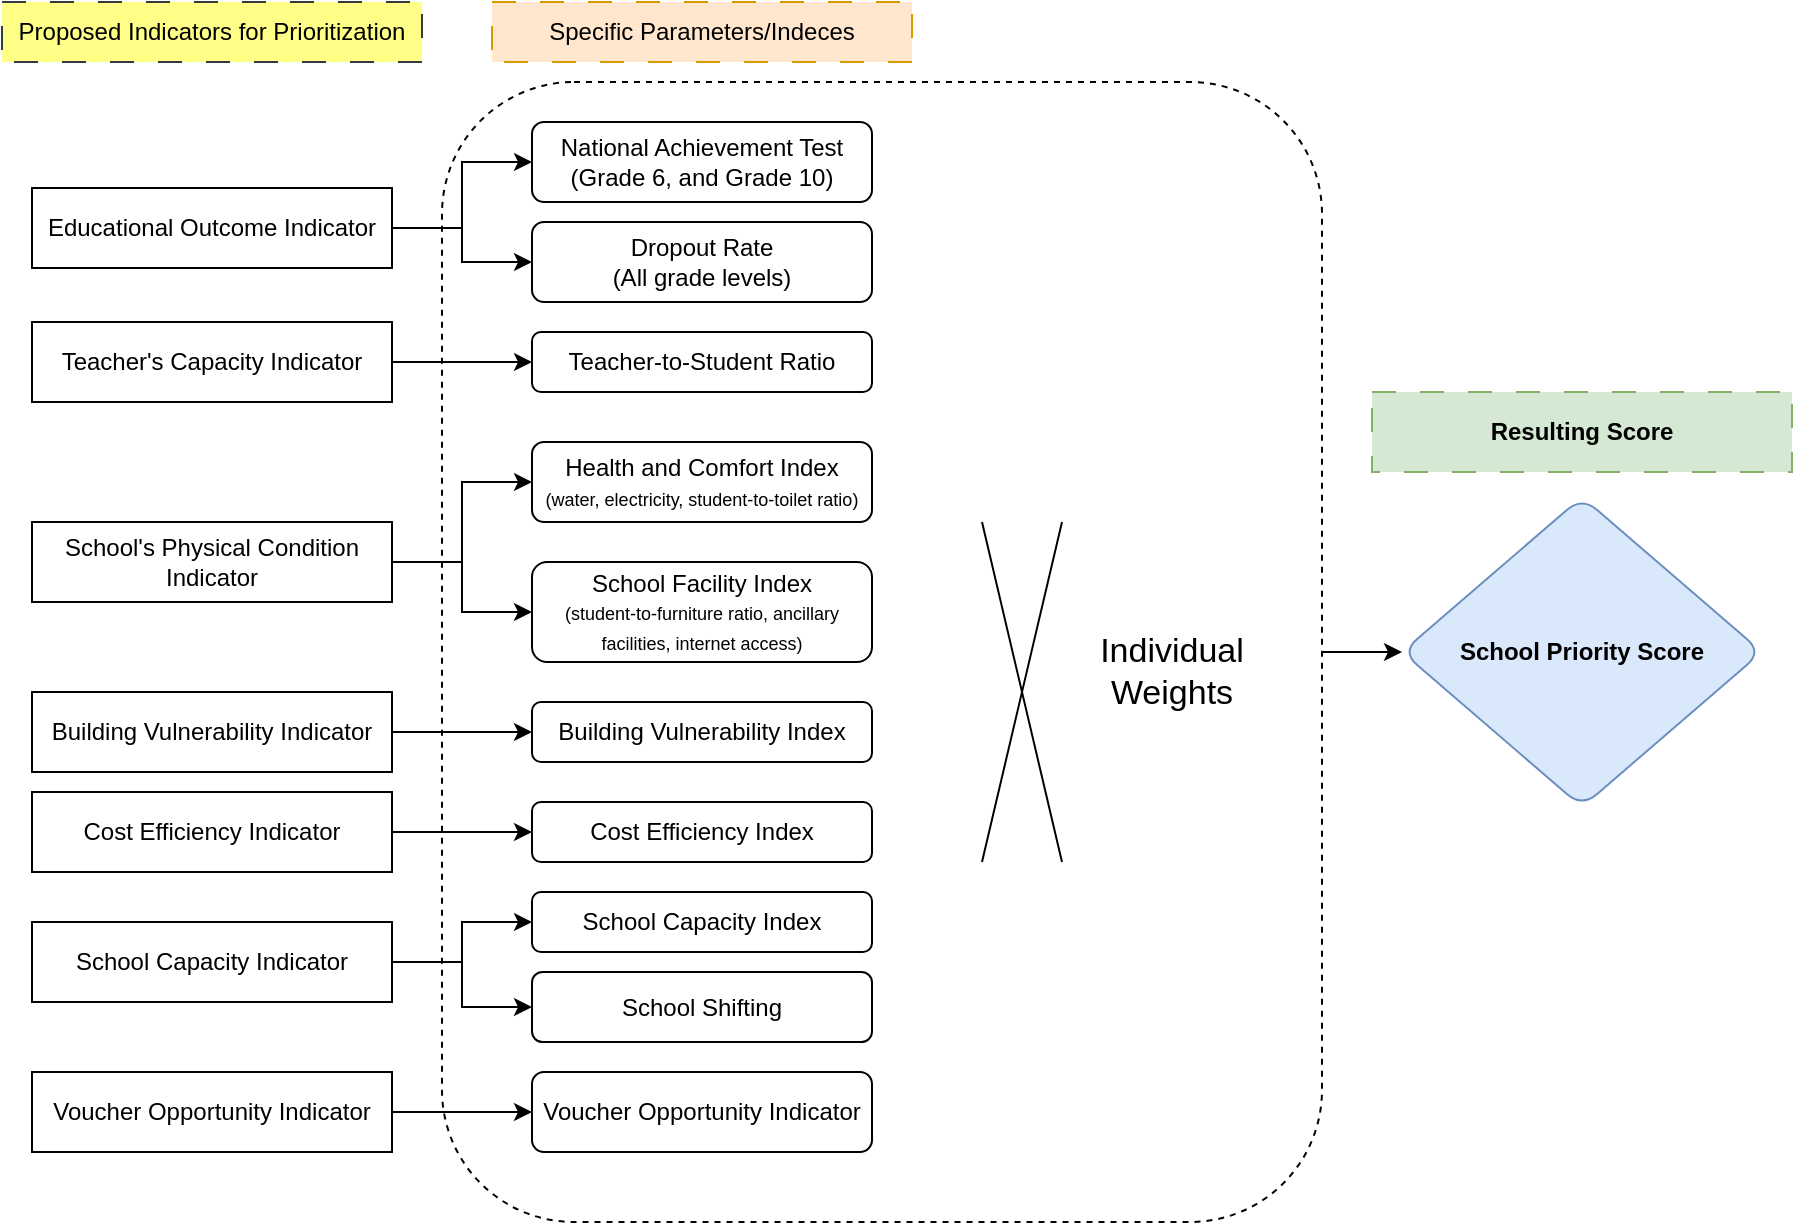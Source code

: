 <mxfile version="27.2.0" pages="2">
  <diagram name="General prioritization" id="dZrU0kMsjJ5C0qUi8lvo">
    <mxGraphModel dx="827" dy="439" grid="1" gridSize="10" guides="1" tooltips="1" connect="1" arrows="1" fold="1" page="1" pageScale="1" pageWidth="1400" pageHeight="850" math="0" shadow="0">
      <root>
        <mxCell id="0" />
        <mxCell id="1" parent="0" />
        <mxCell id="vic8FIyBIyHEnbwLf0WX-36" value="" style="edgeStyle=orthogonalEdgeStyle;rounded=0;orthogonalLoop=1;jettySize=auto;html=1;" parent="1" source="BNtDZjOPGP3XTsJQUTeh-1" target="vic8FIyBIyHEnbwLf0WX-35" edge="1">
          <mxGeometry relative="1" as="geometry" />
        </mxCell>
        <mxCell id="BNtDZjOPGP3XTsJQUTeh-1" value="" style="rounded=1;whiteSpace=wrap;html=1;dashed=1;fillColor=none;movable=1;resizable=1;rotatable=1;deletable=1;editable=1;locked=0;connectable=1;" parent="1" vertex="1">
          <mxGeometry x="310" y="180" width="440" height="570" as="geometry" />
        </mxCell>
        <mxCell id="BNtDZjOPGP3XTsJQUTeh-2" value="Proposed Indicators for Prioritization" style="text;html=1;align=center;verticalAlign=middle;whiteSpace=wrap;rounded=0;dashed=1;dashPattern=12 12;strokeColor=#36393d;fillColor=#ffff88;" parent="1" vertex="1">
          <mxGeometry x="90" y="140" width="210" height="30" as="geometry" />
        </mxCell>
        <mxCell id="XTur4s0cb5oGFLy252QC-3" style="edgeStyle=orthogonalEdgeStyle;rounded=0;orthogonalLoop=1;jettySize=auto;html=1;entryX=0;entryY=0.5;entryDx=0;entryDy=0;" edge="1" parent="1" source="BNtDZjOPGP3XTsJQUTeh-5" target="BNtDZjOPGP3XTsJQUTeh-13">
          <mxGeometry relative="1" as="geometry" />
        </mxCell>
        <mxCell id="XTur4s0cb5oGFLy252QC-4" style="edgeStyle=orthogonalEdgeStyle;rounded=0;orthogonalLoop=1;jettySize=auto;html=1;entryX=0;entryY=0.5;entryDx=0;entryDy=0;" edge="1" parent="1" source="BNtDZjOPGP3XTsJQUTeh-5" target="vic8FIyBIyHEnbwLf0WX-2">
          <mxGeometry relative="1" as="geometry" />
        </mxCell>
        <mxCell id="BNtDZjOPGP3XTsJQUTeh-5" value="Educational Outcome Indicator" style="rounded=0;whiteSpace=wrap;html=1;glass=0;fontStyle=0;spacing=5;" parent="1" vertex="1">
          <mxGeometry x="105" y="233" width="180" height="40" as="geometry" />
        </mxCell>
        <mxCell id="vic8FIyBIyHEnbwLf0WX-7" value="" style="edgeStyle=orthogonalEdgeStyle;rounded=0;orthogonalLoop=1;jettySize=auto;html=1;" parent="1" source="BNtDZjOPGP3XTsJQUTeh-6" target="vic8FIyBIyHEnbwLf0WX-6" edge="1">
          <mxGeometry relative="1" as="geometry" />
        </mxCell>
        <mxCell id="BNtDZjOPGP3XTsJQUTeh-6" value="Teacher&#39;s Capacity Indicator" style="rounded=0;whiteSpace=wrap;html=1;glass=0;fontStyle=0;spacing=5;" parent="1" vertex="1">
          <mxGeometry x="105" y="300" width="180" height="40" as="geometry" />
        </mxCell>
        <mxCell id="vic8FIyBIyHEnbwLf0WX-15" style="edgeStyle=orthogonalEdgeStyle;rounded=0;orthogonalLoop=1;jettySize=auto;html=1;entryX=0;entryY=0.5;entryDx=0;entryDy=0;" parent="1" source="BNtDZjOPGP3XTsJQUTeh-7" target="vic8FIyBIyHEnbwLf0WX-10" edge="1">
          <mxGeometry relative="1" as="geometry" />
        </mxCell>
        <mxCell id="vic8FIyBIyHEnbwLf0WX-16" style="edgeStyle=orthogonalEdgeStyle;rounded=0;orthogonalLoop=1;jettySize=auto;html=1;entryX=0;entryY=0.5;entryDx=0;entryDy=0;" parent="1" source="BNtDZjOPGP3XTsJQUTeh-7" target="vic8FIyBIyHEnbwLf0WX-11" edge="1">
          <mxGeometry relative="1" as="geometry" />
        </mxCell>
        <mxCell id="BNtDZjOPGP3XTsJQUTeh-7" value="School&#39;s Physical Condition Indicator" style="rounded=0;whiteSpace=wrap;html=1;glass=0;fontStyle=0;spacing=5;" parent="1" vertex="1">
          <mxGeometry x="105" y="400" width="180" height="40" as="geometry" />
        </mxCell>
        <mxCell id="vic8FIyBIyHEnbwLf0WX-17" style="edgeStyle=orthogonalEdgeStyle;rounded=0;orthogonalLoop=1;jettySize=auto;html=1;entryX=0;entryY=0.5;entryDx=0;entryDy=0;" parent="1" source="BNtDZjOPGP3XTsJQUTeh-8" target="vic8FIyBIyHEnbwLf0WX-12" edge="1">
          <mxGeometry relative="1" as="geometry" />
        </mxCell>
        <mxCell id="BNtDZjOPGP3XTsJQUTeh-8" value="Building Vulnerability Indicator" style="rounded=0;whiteSpace=wrap;html=1;glass=0;fontStyle=0;spacing=5;" parent="1" vertex="1">
          <mxGeometry x="105" y="485" width="180" height="40" as="geometry" />
        </mxCell>
        <mxCell id="vic8FIyBIyHEnbwLf0WX-18" style="edgeStyle=orthogonalEdgeStyle;rounded=0;orthogonalLoop=1;jettySize=auto;html=1;exitX=1;exitY=0.5;exitDx=0;exitDy=0;entryX=0;entryY=0.5;entryDx=0;entryDy=0;" parent="1" source="BNtDZjOPGP3XTsJQUTeh-9" target="vic8FIyBIyHEnbwLf0WX-13" edge="1">
          <mxGeometry relative="1" as="geometry" />
        </mxCell>
        <mxCell id="BNtDZjOPGP3XTsJQUTeh-9" value="Cost Efficiency Indicator" style="rounded=0;whiteSpace=wrap;html=1;glass=0;fontStyle=0;spacing=5;" parent="1" vertex="1">
          <mxGeometry x="105" y="535" width="180" height="40" as="geometry" />
        </mxCell>
        <mxCell id="vic8FIyBIyHEnbwLf0WX-19" style="edgeStyle=orthogonalEdgeStyle;rounded=0;orthogonalLoop=1;jettySize=auto;html=1;entryX=0;entryY=0.5;entryDx=0;entryDy=0;" parent="1" source="BNtDZjOPGP3XTsJQUTeh-10" target="vic8FIyBIyHEnbwLf0WX-14" edge="1">
          <mxGeometry relative="1" as="geometry" />
        </mxCell>
        <mxCell id="vic8FIyBIyHEnbwLf0WX-29" style="edgeStyle=orthogonalEdgeStyle;rounded=0;orthogonalLoop=1;jettySize=auto;html=1;entryX=0;entryY=0.5;entryDx=0;entryDy=0;" parent="1" source="BNtDZjOPGP3XTsJQUTeh-10" target="vic8FIyBIyHEnbwLf0WX-27" edge="1">
          <mxGeometry relative="1" as="geometry" />
        </mxCell>
        <mxCell id="BNtDZjOPGP3XTsJQUTeh-10" value="School Capacity Indicator" style="rounded=0;whiteSpace=wrap;html=1;glass=0;fontStyle=0;spacing=5;" parent="1" vertex="1">
          <mxGeometry x="105" y="600" width="180" height="40" as="geometry" />
        </mxCell>
        <mxCell id="vic8FIyBIyHEnbwLf0WX-21" style="edgeStyle=orthogonalEdgeStyle;rounded=0;orthogonalLoop=1;jettySize=auto;html=1;entryX=0;entryY=0.5;entryDx=0;entryDy=0;" parent="1" source="BNtDZjOPGP3XTsJQUTeh-11" target="vic8FIyBIyHEnbwLf0WX-20" edge="1">
          <mxGeometry relative="1" as="geometry" />
        </mxCell>
        <mxCell id="BNtDZjOPGP3XTsJQUTeh-11" value="Voucher Opportunity Indicator" style="rounded=0;whiteSpace=wrap;html=1;glass=0;fontStyle=0;spacing=5;" parent="1" vertex="1">
          <mxGeometry x="105" y="675" width="180" height="40" as="geometry" />
        </mxCell>
        <mxCell id="BNtDZjOPGP3XTsJQUTeh-13" value="National Achievement Test (Grade 6, and Grade 10)" style="rounded=1;whiteSpace=wrap;html=1;" parent="1" vertex="1">
          <mxGeometry x="355" y="200" width="170" height="40" as="geometry" />
        </mxCell>
        <mxCell id="vic8FIyBIyHEnbwLf0WX-2" value="Dropout Rate&lt;br&gt;(All grade levels)" style="rounded=1;whiteSpace=wrap;html=1;" parent="1" vertex="1">
          <mxGeometry x="355" y="250" width="170" height="40" as="geometry" />
        </mxCell>
        <mxCell id="vic8FIyBIyHEnbwLf0WX-6" value="Teacher-to-Student Ratio" style="rounded=1;whiteSpace=wrap;html=1;" parent="1" vertex="1">
          <mxGeometry x="355" y="305" width="170" height="30" as="geometry" />
        </mxCell>
        <mxCell id="vic8FIyBIyHEnbwLf0WX-10" value="Health and Comfort Index&lt;br&gt;&lt;font style=&quot;font-size: 9px;&quot;&gt;(water, electricity, student-to-toilet ratio)&lt;/font&gt;" style="rounded=1;whiteSpace=wrap;html=1;" parent="1" vertex="1">
          <mxGeometry x="355" y="360" width="170" height="40" as="geometry" />
        </mxCell>
        <mxCell id="vic8FIyBIyHEnbwLf0WX-11" value="School Facility Index&lt;br&gt;&lt;font style=&quot;font-size: 9px;&quot;&gt;(student-to-furniture ratio, ancillary facilities, internet access)&lt;/font&gt;" style="rounded=1;whiteSpace=wrap;html=1;" parent="1" vertex="1">
          <mxGeometry x="355" y="420" width="170" height="50" as="geometry" />
        </mxCell>
        <mxCell id="vic8FIyBIyHEnbwLf0WX-12" value="Building Vulnerability Index" style="rounded=1;whiteSpace=wrap;html=1;" parent="1" vertex="1">
          <mxGeometry x="355" y="490" width="170" height="30" as="geometry" />
        </mxCell>
        <mxCell id="vic8FIyBIyHEnbwLf0WX-13" value="Cost Efficiency Index" style="rounded=1;whiteSpace=wrap;html=1;" parent="1" vertex="1">
          <mxGeometry x="355" y="540" width="170" height="30" as="geometry" />
        </mxCell>
        <mxCell id="vic8FIyBIyHEnbwLf0WX-14" value="School Capacity Index" style="rounded=1;whiteSpace=wrap;html=1;" parent="1" vertex="1">
          <mxGeometry x="355" y="585" width="170" height="30" as="geometry" />
        </mxCell>
        <mxCell id="vic8FIyBIyHEnbwLf0WX-20" value="Voucher Opportunity Indicator" style="rounded=1;whiteSpace=wrap;html=1;" parent="1" vertex="1">
          <mxGeometry x="355" y="675" width="170" height="40" as="geometry" />
        </mxCell>
        <mxCell id="vic8FIyBIyHEnbwLf0WX-24" value="" style="shape=mxgraph.sysml.x;" parent="1" vertex="1">
          <mxGeometry x="580" y="400" width="40" height="170" as="geometry" />
        </mxCell>
        <mxCell id="vic8FIyBIyHEnbwLf0WX-26" value="Specific Parameters/Indeces" style="text;html=1;align=center;verticalAlign=middle;whiteSpace=wrap;rounded=0;dashed=1;dashPattern=12 12;strokeColor=#d79b00;fillColor=#ffe6cc;" parent="1" vertex="1">
          <mxGeometry x="335" y="140" width="210" height="30" as="geometry" />
        </mxCell>
        <mxCell id="vic8FIyBIyHEnbwLf0WX-27" value="School Shifting" style="rounded=1;whiteSpace=wrap;html=1;" parent="1" vertex="1">
          <mxGeometry x="355" y="625" width="170" height="35" as="geometry" />
        </mxCell>
        <mxCell id="vic8FIyBIyHEnbwLf0WX-31" value="&lt;div&gt;&lt;font style=&quot;font-size: 17px;&quot;&gt;&lt;br&gt;&lt;/font&gt;&lt;/div&gt;&lt;font style=&quot;font-size: 17px;&quot;&gt;Individual&lt;/font&gt;&lt;div&gt;&lt;font style=&quot;font-size: 17px;&quot;&gt;Weights&lt;/font&gt;&lt;/div&gt;" style="text;html=1;align=center;verticalAlign=middle;whiteSpace=wrap;rounded=0;" parent="1" vertex="1">
          <mxGeometry x="610" y="410" width="130" height="110" as="geometry" />
        </mxCell>
        <mxCell id="vic8FIyBIyHEnbwLf0WX-35" value="School Priority Score" style="rhombus;whiteSpace=wrap;html=1;fillColor=#dae8fc;rounded=1;resizable=1;strokeColor=#6c8ebf;fontStyle=1" parent="1" vertex="1">
          <mxGeometry x="790" y="387.5" width="180" height="155" as="geometry" />
        </mxCell>
        <mxCell id="up6tPEkPAK3OuS0IHPs8-2" value="Resulting Score" style="text;html=1;align=center;verticalAlign=middle;whiteSpace=wrap;rounded=0;dashed=1;dashPattern=12 12;strokeColor=#82b366;fillColor=#d5e8d4;fontStyle=1" vertex="1" parent="1">
          <mxGeometry x="775" y="335" width="210" height="40" as="geometry" />
        </mxCell>
      </root>
    </mxGraphModel>
  </diagram>
  <diagram id="-ljFOnRg_goBhUpYikwA" name="New Construction">
    <mxGraphModel dx="925" dy="491" grid="1" gridSize="11" guides="1" tooltips="1" connect="1" arrows="1" fold="1" page="1" pageScale="1" pageWidth="1400" pageHeight="850" math="0" shadow="0">
      <root>
        <mxCell id="0" />
        <mxCell id="1" parent="0" />
        <mxCell id="O3PZ08gSuVm4dULurhEU-1" value="&lt;font style=&quot;font-size: 14px;&quot;&gt;School Priority Score&lt;/font&gt;" style="rhombus;whiteSpace=wrap;html=1;fillColor=#dae8fc;rounded=1;resizable=1;strokeColor=#6c8ebf;fontStyle=1" vertex="1" parent="1">
          <mxGeometry x="70" y="280" width="210" height="170" as="geometry" />
        </mxCell>
        <mxCell id="O3PZ08gSuVm4dULurhEU-2" value="&lt;font style=&quot;font-size: 38px;&quot;&gt;&lt;b&gt;&lt;i&gt;New Construction&lt;/i&gt;&lt;/b&gt;&lt;/font&gt;" style="text;html=1;align=center;verticalAlign=middle;whiteSpace=wrap;rounded=0;fillColor=#f5f5f5;fontColor=#333333;strokeColor=#666666;" vertex="1" parent="1">
          <mxGeometry x="470" y="50" width="380" height="80" as="geometry" />
        </mxCell>
        <mxCell id="oc-iiDuYTo9tr-FX-BDX-4" value="" style="edgeStyle=orthogonalEdgeStyle;rounded=0;orthogonalLoop=1;jettySize=auto;html=1;entryX=0;entryY=0.5;entryDx=0;entryDy=0;" edge="1" parent="1" source="oc-iiDuYTo9tr-FX-BDX-1" target="oc-iiDuYTo9tr-FX-BDX-3">
          <mxGeometry relative="1" as="geometry" />
        </mxCell>
        <mxCell id="oc-iiDuYTo9tr-FX-BDX-11" value="" style="edgeStyle=orthogonalEdgeStyle;rounded=0;orthogonalLoop=1;jettySize=auto;html=1;entryX=0;entryY=0.5;entryDx=0;entryDy=0;" edge="1" parent="1" source="oc-iiDuYTo9tr-FX-BDX-1" target="oc-iiDuYTo9tr-FX-BDX-9">
          <mxGeometry relative="1" as="geometry">
            <Array as="points">
              <mxPoint x="561" y="330" />
              <mxPoint x="561" y="403" />
            </Array>
          </mxGeometry>
        </mxCell>
        <mxCell id="oc-iiDuYTo9tr-FX-BDX-14" value="" style="edgeStyle=orthogonalEdgeStyle;rounded=0;orthogonalLoop=1;jettySize=auto;html=1;" edge="1" parent="1" source="oc-iiDuYTo9tr-FX-BDX-1" target="oc-iiDuYTo9tr-FX-BDX-13">
          <mxGeometry relative="1" as="geometry" />
        </mxCell>
        <mxCell id="oc-iiDuYTo9tr-FX-BDX-1" value="&lt;font style=&quot;font-size: 14px;&quot;&gt;Buildable Space&lt;/font&gt;" style="rounded=1;whiteSpace=wrap;html=1;" vertex="1" parent="1">
          <mxGeometry x="363" y="308" width="176" height="44" as="geometry" />
        </mxCell>
        <mxCell id="oc-iiDuYTo9tr-FX-BDX-2" value="&lt;font style=&quot;font-size: 14px;&quot;&gt;Site Ownership Document&lt;/font&gt;" style="rounded=1;whiteSpace=wrap;html=1;" vertex="1" parent="1">
          <mxGeometry x="363" y="462" width="176" height="44" as="geometry" />
        </mxCell>
        <mxCell id="oc-iiDuYTo9tr-FX-BDX-3" value="&lt;font style=&quot;font-size: 14px;&quot;&gt;Size of Buildable Space&lt;/font&gt;" style="rounded=1;whiteSpace=wrap;html=1;" vertex="1" parent="1">
          <mxGeometry x="594" y="242" width="176" height="44" as="geometry" />
        </mxCell>
        <mxCell id="oc-iiDuYTo9tr-FX-BDX-9" value="&lt;font style=&quot;font-size: 14px;&quot;&gt;Topography&lt;/font&gt;" style="rounded=1;whiteSpace=wrap;html=1;" vertex="1" parent="1">
          <mxGeometry x="594" y="381" width="176" height="44" as="geometry" />
        </mxCell>
        <mxCell id="oc-iiDuYTo9tr-FX-BDX-13" value="&lt;font style=&quot;font-size: 14px;&quot;&gt;Shape&lt;/font&gt;" style="rounded=1;whiteSpace=wrap;html=1;" vertex="1" parent="1">
          <mxGeometry x="594" y="308" width="176" height="44" as="geometry" />
        </mxCell>
      </root>
    </mxGraphModel>
  </diagram>
</mxfile>
